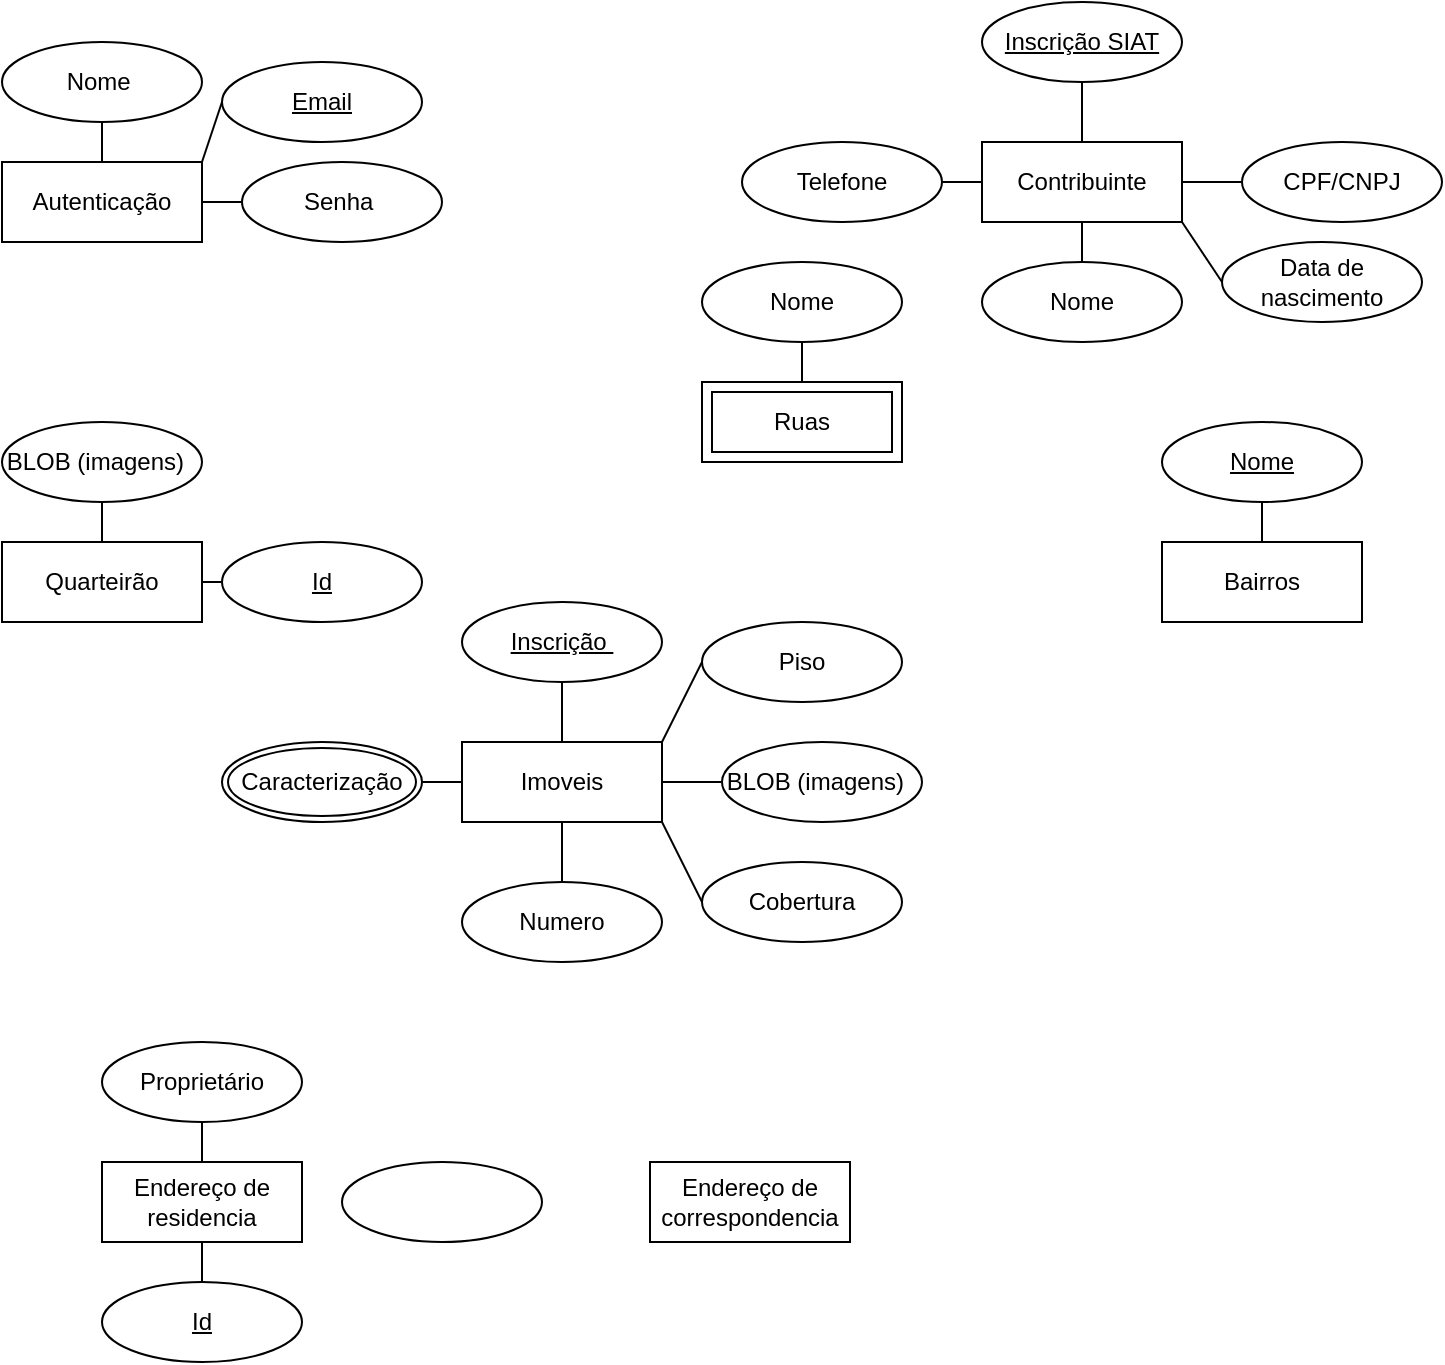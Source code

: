 <mxfile>
    <diagram id="dqWMDVomTL1z6-4ynuHq" name="Página-1">
        <mxGraphModel dx="1348" dy="399" grid="1" gridSize="10" guides="1" tooltips="1" connect="1" arrows="1" fold="1" page="1" pageScale="1" pageWidth="827" pageHeight="1169" math="0" shadow="0">
            <root>
                <mxCell id="0"/>
                <mxCell id="1" parent="0"/>
                <mxCell id="10" value="Nome&amp;nbsp;" style="ellipse;whiteSpace=wrap;html=1;align=center;" parent="1" vertex="1">
                    <mxGeometry x="40" y="50" width="100" height="40" as="geometry"/>
                </mxCell>
                <mxCell id="11" value="Senha&amp;nbsp;" style="ellipse;whiteSpace=wrap;html=1;align=center;" parent="1" vertex="1">
                    <mxGeometry x="160" y="110" width="100" height="40" as="geometry"/>
                </mxCell>
                <mxCell id="12" value="Email" style="ellipse;whiteSpace=wrap;html=1;align=center;fontStyle=4;" parent="1" vertex="1">
                    <mxGeometry x="150" y="60" width="100" height="40" as="geometry"/>
                </mxCell>
                <mxCell id="14" value="" style="endArrow=none;html=1;rounded=0;exitX=0.5;exitY=1;exitDx=0;exitDy=0;entryX=0.5;entryY=0;entryDx=0;entryDy=0;" parent="1" source="10" target="28" edge="1">
                    <mxGeometry relative="1" as="geometry">
                        <mxPoint x="330" y="230" as="sourcePoint"/>
                        <mxPoint x="90" y="100" as="targetPoint"/>
                    </mxGeometry>
                </mxCell>
                <mxCell id="15" value="" style="endArrow=none;html=1;rounded=0;exitX=1;exitY=0;exitDx=0;exitDy=0;entryX=0;entryY=0.5;entryDx=0;entryDy=0;" parent="1" source="28" target="12" edge="1">
                    <mxGeometry relative="1" as="geometry">
                        <mxPoint x="150" y="100" as="sourcePoint"/>
                        <mxPoint x="490" y="230" as="targetPoint"/>
                    </mxGeometry>
                </mxCell>
                <mxCell id="16" value="" style="endArrow=none;html=1;rounded=0;entryX=0;entryY=0.5;entryDx=0;entryDy=0;" parent="1" source="28" target="11" edge="1">
                    <mxGeometry relative="1" as="geometry">
                        <mxPoint x="150" y="130" as="sourcePoint"/>
                        <mxPoint x="490" y="230" as="targetPoint"/>
                    </mxGeometry>
                </mxCell>
                <mxCell id="17" value="BLOB (imagens)&amp;nbsp;&amp;nbsp;" style="ellipse;whiteSpace=wrap;html=1;align=center;" parent="1" vertex="1">
                    <mxGeometry x="40" y="240" width="100" height="40" as="geometry"/>
                </mxCell>
                <mxCell id="18" value="" style="endArrow=none;html=1;rounded=0;entryX=0.5;entryY=1;entryDx=0;entryDy=0;exitX=0.5;exitY=0;exitDx=0;exitDy=0;" parent="1" source="27" target="17" edge="1">
                    <mxGeometry relative="1" as="geometry">
                        <mxPoint x="90" y="290" as="sourcePoint"/>
                        <mxPoint x="170" y="70" as="targetPoint"/>
                    </mxGeometry>
                </mxCell>
                <mxCell id="19" value="Id" style="ellipse;whiteSpace=wrap;html=1;align=center;fontStyle=4;" parent="1" vertex="1">
                    <mxGeometry x="150" y="300" width="100" height="40" as="geometry"/>
                </mxCell>
                <mxCell id="20" value="" style="endArrow=none;html=1;rounded=0;entryX=0;entryY=0.5;entryDx=0;entryDy=0;exitX=1;exitY=0.5;exitDx=0;exitDy=0;" parent="1" source="27" target="19" edge="1">
                    <mxGeometry relative="1" as="geometry">
                        <mxPoint x="150" y="320" as="sourcePoint"/>
                        <mxPoint x="100" y="280" as="targetPoint"/>
                    </mxGeometry>
                </mxCell>
                <mxCell id="24" value="Nome" style="ellipse;whiteSpace=wrap;html=1;align=center;" parent="1" vertex="1">
                    <mxGeometry x="390" y="160" width="100" height="40" as="geometry"/>
                </mxCell>
                <mxCell id="25" value="" style="endArrow=none;html=1;rounded=0;entryX=0.5;entryY=1;entryDx=0;entryDy=0;exitX=0.5;exitY=0;exitDx=0;exitDy=0;" parent="1" source="26" target="24" edge="1">
                    <mxGeometry relative="1" as="geometry">
                        <mxPoint x="420" y="290" as="sourcePoint"/>
                        <mxPoint x="100" y="280" as="targetPoint"/>
                    </mxGeometry>
                </mxCell>
                <mxCell id="26" value="Ruas" style="shape=ext;margin=3;double=1;whiteSpace=wrap;html=1;align=center;" parent="1" vertex="1">
                    <mxGeometry x="390" y="220" width="100" height="40" as="geometry"/>
                </mxCell>
                <mxCell id="27" value="Quarteirão" style="whiteSpace=wrap;html=1;align=center;" parent="1" vertex="1">
                    <mxGeometry x="40" y="300" width="100" height="40" as="geometry"/>
                </mxCell>
                <mxCell id="28" value="Autenticação" style="whiteSpace=wrap;html=1;align=center;" parent="1" vertex="1">
                    <mxGeometry x="40" y="110" width="100" height="40" as="geometry"/>
                </mxCell>
                <mxCell id="29" value="Imoveis" style="whiteSpace=wrap;html=1;align=center;" parent="1" vertex="1">
                    <mxGeometry x="270" y="400" width="100" height="40" as="geometry"/>
                </mxCell>
                <mxCell id="30" value="Contribuinte" style="whiteSpace=wrap;html=1;align=center;" parent="1" vertex="1">
                    <mxGeometry x="530" y="100" width="100" height="40" as="geometry"/>
                </mxCell>
                <mxCell id="32" value="Endereço de correspondencia" style="whiteSpace=wrap;html=1;align=center;" parent="1" vertex="1">
                    <mxGeometry x="364" y="610" width="100" height="40" as="geometry"/>
                </mxCell>
                <mxCell id="33" value="Endereço de residencia" style="whiteSpace=wrap;html=1;align=center;" parent="1" vertex="1">
                    <mxGeometry x="90" y="610" width="100" height="40" as="geometry"/>
                </mxCell>
                <mxCell id="34" value="Bairros" style="whiteSpace=wrap;html=1;align=center;" parent="1" vertex="1">
                    <mxGeometry x="620" y="300" width="100" height="40" as="geometry"/>
                </mxCell>
                <mxCell id="35" value="Nome" style="ellipse;whiteSpace=wrap;html=1;align=center;fontStyle=4;" parent="1" vertex="1">
                    <mxGeometry x="620" y="240" width="100" height="40" as="geometry"/>
                </mxCell>
                <mxCell id="36" value="" style="endArrow=none;html=1;rounded=0;entryX=0.5;entryY=1;entryDx=0;entryDy=0;exitX=0.5;exitY=0;exitDx=0;exitDy=0;" parent="1" source="34" target="35" edge="1">
                    <mxGeometry relative="1" as="geometry">
                        <mxPoint x="430" y="310" as="sourcePoint"/>
                        <mxPoint x="430" y="290" as="targetPoint"/>
                    </mxGeometry>
                </mxCell>
                <mxCell id="37" value="Nome" style="ellipse;whiteSpace=wrap;html=1;align=center;" parent="1" vertex="1">
                    <mxGeometry x="530" y="160" width="100" height="40" as="geometry"/>
                </mxCell>
                <mxCell id="38" value="" style="endArrow=none;html=1;rounded=0;entryX=0.5;entryY=0;entryDx=0;entryDy=0;exitX=0.5;exitY=1;exitDx=0;exitDy=0;" parent="1" source="30" target="37" edge="1">
                    <mxGeometry relative="1" as="geometry">
                        <mxPoint x="330" y="230" as="sourcePoint"/>
                        <mxPoint x="490" y="230" as="targetPoint"/>
                    </mxGeometry>
                </mxCell>
                <mxCell id="39" value="CPF/CNPJ" style="ellipse;whiteSpace=wrap;html=1;align=center;" parent="1" vertex="1">
                    <mxGeometry x="660" y="100" width="100" height="40" as="geometry"/>
                </mxCell>
                <mxCell id="40" value="Data de nascimento" style="ellipse;whiteSpace=wrap;html=1;align=center;" parent="1" vertex="1">
                    <mxGeometry x="650" y="150" width="100" height="40" as="geometry"/>
                </mxCell>
                <mxCell id="41" value="Telefone" style="ellipse;whiteSpace=wrap;html=1;align=center;" parent="1" vertex="1">
                    <mxGeometry x="410" y="100" width="100" height="40" as="geometry"/>
                </mxCell>
                <mxCell id="42" value="" style="endArrow=none;html=1;rounded=0;entryX=1;entryY=0.5;entryDx=0;entryDy=0;exitX=0;exitY=0.5;exitDx=0;exitDy=0;" parent="1" source="30" target="41" edge="1">
                    <mxGeometry relative="1" as="geometry">
                        <mxPoint x="590" y="150" as="sourcePoint"/>
                        <mxPoint x="590" y="170" as="targetPoint"/>
                    </mxGeometry>
                </mxCell>
                <mxCell id="43" value="" style="endArrow=none;html=1;rounded=0;exitX=0;exitY=0.5;exitDx=0;exitDy=0;" parent="1" source="39" target="30" edge="1">
                    <mxGeometry relative="1" as="geometry">
                        <mxPoint x="590" y="150" as="sourcePoint"/>
                        <mxPoint x="590" y="170" as="targetPoint"/>
                    </mxGeometry>
                </mxCell>
                <mxCell id="44" value="" style="endArrow=none;html=1;rounded=0;entryX=1;entryY=1;entryDx=0;entryDy=0;exitX=0;exitY=0.5;exitDx=0;exitDy=0;" parent="1" source="40" target="30" edge="1">
                    <mxGeometry relative="1" as="geometry">
                        <mxPoint x="540" y="130" as="sourcePoint"/>
                        <mxPoint x="510" y="130" as="targetPoint"/>
                    </mxGeometry>
                </mxCell>
                <mxCell id="45" value="Inscrição SIAT" style="ellipse;whiteSpace=wrap;html=1;align=center;fontStyle=4;" parent="1" vertex="1">
                    <mxGeometry x="530" y="30" width="100" height="40" as="geometry"/>
                </mxCell>
                <mxCell id="46" value="" style="endArrow=none;html=1;rounded=0;entryX=0.5;entryY=1;entryDx=0;entryDy=0;exitX=0.5;exitY=0;exitDx=0;exitDy=0;" parent="1" source="30" target="45" edge="1">
                    <mxGeometry relative="1" as="geometry">
                        <mxPoint x="540" y="130" as="sourcePoint"/>
                        <mxPoint x="520" y="130" as="targetPoint"/>
                    </mxGeometry>
                </mxCell>
                <mxCell id="47" value="Inscrição&amp;nbsp;" style="ellipse;whiteSpace=wrap;html=1;align=center;fontStyle=4;" parent="1" vertex="1">
                    <mxGeometry x="270" y="330" width="100" height="40" as="geometry"/>
                </mxCell>
                <mxCell id="48" value="" style="endArrow=none;html=1;rounded=0;entryX=0.5;entryY=1;entryDx=0;entryDy=0;exitX=0.5;exitY=0;exitDx=0;exitDy=0;" parent="1" source="29" target="47" edge="1">
                    <mxGeometry relative="1" as="geometry">
                        <mxPoint x="150" y="330" as="sourcePoint"/>
                        <mxPoint x="170" y="330" as="targetPoint"/>
                    </mxGeometry>
                </mxCell>
                <mxCell id="50" value="BLOB (imagens)&amp;nbsp;&amp;nbsp;" style="ellipse;whiteSpace=wrap;html=1;align=center;" parent="1" vertex="1">
                    <mxGeometry x="400" y="400" width="100" height="40" as="geometry"/>
                </mxCell>
                <mxCell id="51" value="" style="endArrow=none;html=1;rounded=0;entryX=0;entryY=0.5;entryDx=0;entryDy=0;exitX=1;exitY=0.5;exitDx=0;exitDy=0;" parent="1" source="29" target="50" edge="1">
                    <mxGeometry relative="1" as="geometry">
                        <mxPoint x="330" y="410" as="sourcePoint"/>
                        <mxPoint x="330" y="380" as="targetPoint"/>
                    </mxGeometry>
                </mxCell>
                <mxCell id="53" value="Piso" style="ellipse;whiteSpace=wrap;html=1;align=center;" parent="1" vertex="1">
                    <mxGeometry x="390" y="340" width="100" height="40" as="geometry"/>
                </mxCell>
                <mxCell id="54" value="Cobertura" style="ellipse;whiteSpace=wrap;html=1;align=center;" parent="1" vertex="1">
                    <mxGeometry x="390" y="460" width="100" height="40" as="geometry"/>
                </mxCell>
                <mxCell id="55" value="" style="endArrow=none;html=1;rounded=0;entryX=0;entryY=0.5;entryDx=0;entryDy=0;exitX=1;exitY=0;exitDx=0;exitDy=0;" parent="1" source="29" target="53" edge="1">
                    <mxGeometry relative="1" as="geometry">
                        <mxPoint x="330" y="410" as="sourcePoint"/>
                        <mxPoint x="330" y="380" as="targetPoint"/>
                    </mxGeometry>
                </mxCell>
                <mxCell id="56" value="" style="endArrow=none;html=1;rounded=0;entryX=1;entryY=1;entryDx=0;entryDy=0;exitX=0;exitY=0.5;exitDx=0;exitDy=0;" parent="1" source="54" target="29" edge="1">
                    <mxGeometry relative="1" as="geometry">
                        <mxPoint x="330" y="410" as="sourcePoint"/>
                        <mxPoint x="330" y="380" as="targetPoint"/>
                    </mxGeometry>
                </mxCell>
                <mxCell id="57" value="Numero" style="ellipse;whiteSpace=wrap;html=1;align=center;" parent="1" vertex="1">
                    <mxGeometry x="270" y="470" width="100" height="40" as="geometry"/>
                </mxCell>
                <mxCell id="58" value="" style="endArrow=none;html=1;rounded=0;entryX=0.5;entryY=1;entryDx=0;entryDy=0;exitX=0.5;exitY=0;exitDx=0;exitDy=0;" parent="1" source="57" target="29" edge="1">
                    <mxGeometry relative="1" as="geometry">
                        <mxPoint x="380" y="410" as="sourcePoint"/>
                        <mxPoint x="400" y="370" as="targetPoint"/>
                    </mxGeometry>
                </mxCell>
                <mxCell id="59" value="Caracterização" style="ellipse;shape=doubleEllipse;margin=3;whiteSpace=wrap;html=1;align=center;" parent="1" vertex="1">
                    <mxGeometry x="150" y="400" width="100" height="40" as="geometry"/>
                </mxCell>
                <mxCell id="60" value="" style="endArrow=none;html=1;rounded=0;entryX=1;entryY=0.5;entryDx=0;entryDy=0;exitX=0;exitY=0.5;exitDx=0;exitDy=0;" parent="1" source="29" target="59" edge="1">
                    <mxGeometry relative="1" as="geometry">
                        <mxPoint x="400" y="490" as="sourcePoint"/>
                        <mxPoint x="380" y="450" as="targetPoint"/>
                    </mxGeometry>
                </mxCell>
                <mxCell id="61" value="Id" style="ellipse;whiteSpace=wrap;html=1;align=center;fontStyle=4;" vertex="1" parent="1">
                    <mxGeometry x="90" y="670" width="100" height="40" as="geometry"/>
                </mxCell>
                <mxCell id="62" value="" style="endArrow=none;html=1;rounded=0;entryX=0.5;entryY=0;entryDx=0;entryDy=0;exitX=0.5;exitY=1;exitDx=0;exitDy=0;" edge="1" parent="1" source="33" target="61">
                    <mxGeometry relative="1" as="geometry">
                        <mxPoint x="150" y="330" as="sourcePoint"/>
                        <mxPoint x="160" y="330" as="targetPoint"/>
                    </mxGeometry>
                </mxCell>
                <mxCell id="63" value="Proprietário" style="ellipse;whiteSpace=wrap;html=1;align=center;" vertex="1" parent="1">
                    <mxGeometry x="90" y="550" width="100" height="40" as="geometry"/>
                </mxCell>
                <mxCell id="65" value="" style="endArrow=none;html=1;rounded=0;entryX=0.5;entryY=0;entryDx=0;entryDy=0;exitX=0.5;exitY=1;exitDx=0;exitDy=0;" edge="1" parent="1" source="63" target="33">
                    <mxGeometry relative="1" as="geometry">
                        <mxPoint x="150" y="660" as="sourcePoint"/>
                        <mxPoint x="150" y="680" as="targetPoint"/>
                    </mxGeometry>
                </mxCell>
                <mxCell id="67" value="" style="ellipse;whiteSpace=wrap;html=1;align=center;" vertex="1" parent="1">
                    <mxGeometry x="210" y="610" width="100" height="40" as="geometry"/>
                </mxCell>
            </root>
        </mxGraphModel>
    </diagram>
</mxfile>